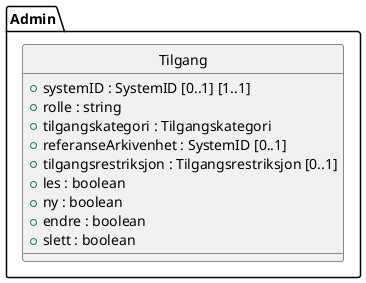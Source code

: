 @startuml
skinparam nodesep 100
hide circle
class Admin.Tilgang {
  +systemID : SystemID [0..1] [1..1]
  +rolle : string
  +tilgangskategori : Tilgangskategori
  +referanseArkivenhet : SystemID [0..1]
  +tilgangsrestriksjon : Tilgangsrestriksjon [0..1]
  +les : boolean
  +ny : boolean
  +endre : boolean
  +slett : boolean
}
@enduml

